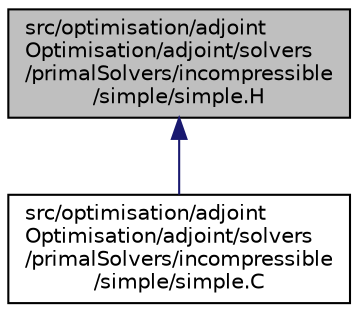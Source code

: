 digraph "src/optimisation/adjointOptimisation/adjoint/solvers/primalSolvers/incompressible/simple/simple.H"
{
  bgcolor="transparent";
  edge [fontname="Helvetica",fontsize="10",labelfontname="Helvetica",labelfontsize="10"];
  node [fontname="Helvetica",fontsize="10",shape=record];
  Node1 [label="src/optimisation/adjoint\lOptimisation/adjoint/solvers\l/primalSolvers/incompressible\l/simple/simple.H",height=0.2,width=0.4,color="black", fillcolor="grey75", style="filled" fontcolor="black"];
  Node1 -> Node2 [dir="back",color="midnightblue",fontsize="10",style="solid",fontname="Helvetica"];
  Node2 [label="src/optimisation/adjoint\lOptimisation/adjoint/solvers\l/primalSolvers/incompressible\l/simple/simple.C",height=0.2,width=0.4,color="black",URL="$src_2optimisation_2adjointOptimisation_2adjoint_2solvers_2primalSolvers_2incompressible_2simple_2simple_8C.html"];
}
